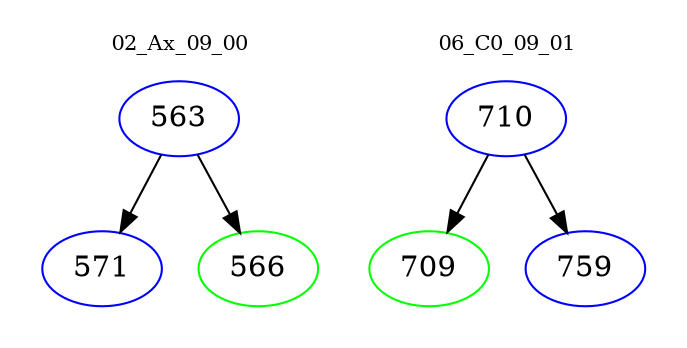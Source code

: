 digraph{
subgraph cluster_0 {
color = white
label = "02_Ax_09_00";
fontsize=10;
T0_563 [label="563", color="blue"]
T0_563 -> T0_571 [color="black"]
T0_571 [label="571", color="blue"]
T0_563 -> T0_566 [color="black"]
T0_566 [label="566", color="green"]
}
subgraph cluster_1 {
color = white
label = "06_C0_09_01";
fontsize=10;
T1_710 [label="710", color="blue"]
T1_710 -> T1_709 [color="black"]
T1_709 [label="709", color="green"]
T1_710 -> T1_759 [color="black"]
T1_759 [label="759", color="blue"]
}
}
